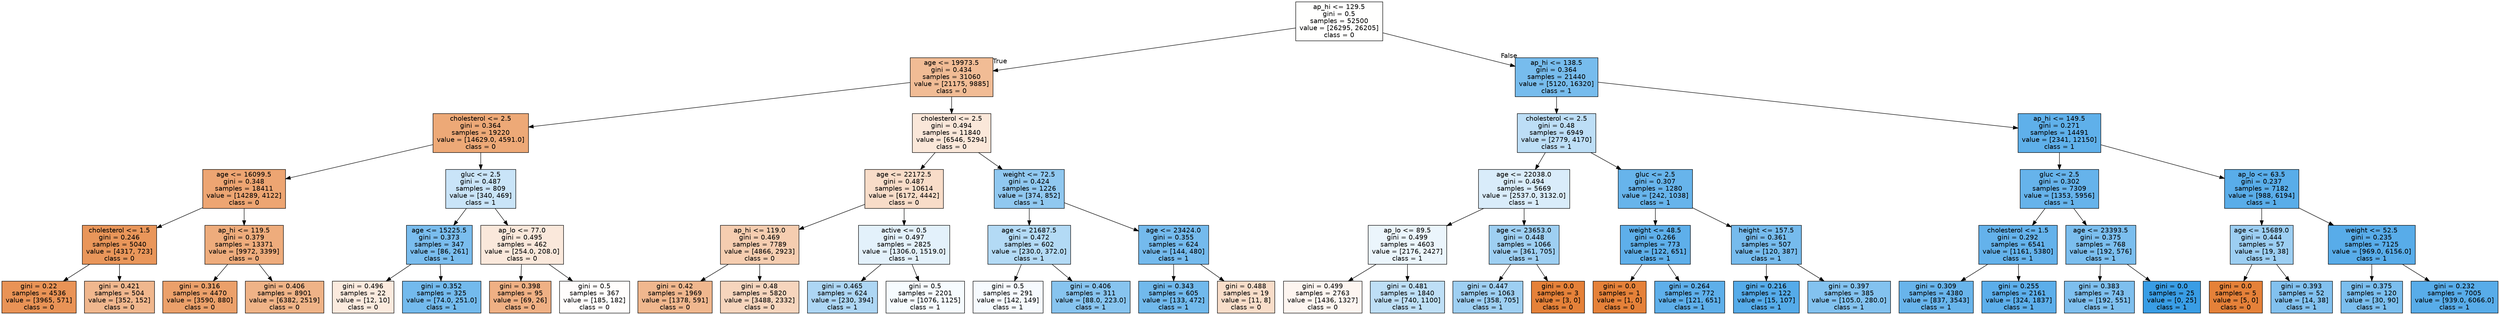 digraph Tree {
node [shape=box, style="filled", color="black", fontname="helvetica"] ;
edge [fontname="helvetica"] ;
0 [label="ap_hi <= 129.5\ngini = 0.5\nsamples = 52500\nvalue = [26295, 26205]\nclass = 0", fillcolor="#fffffe"] ;
1 [label="age <= 19973.5\ngini = 0.434\nsamples = 31060\nvalue = [21175, 9885]\nclass = 0", fillcolor="#f1bc95"] ;
0 -> 1 [labeldistance=2.5, labelangle=45, headlabel="True"] ;
2 [label="cholesterol <= 2.5\ngini = 0.364\nsamples = 19220\nvalue = [14629.0, 4591.0]\nclass = 0", fillcolor="#eda977"] ;
1 -> 2 ;
3 [label="age <= 16099.5\ngini = 0.348\nsamples = 18411\nvalue = [14289, 4122]\nclass = 0", fillcolor="#eda572"] ;
2 -> 3 ;
4 [label="cholesterol <= 1.5\ngini = 0.246\nsamples = 5040\nvalue = [4317, 723]\nclass = 0", fillcolor="#e9965a"] ;
3 -> 4 ;
5 [label="gini = 0.22\nsamples = 4536\nvalue = [3965, 571]\nclass = 0", fillcolor="#e99356"] ;
4 -> 5 ;
6 [label="gini = 0.421\nsamples = 504\nvalue = [352, 152]\nclass = 0", fillcolor="#f0b78e"] ;
4 -> 6 ;
7 [label="ap_hi <= 119.5\ngini = 0.379\nsamples = 13371\nvalue = [9972, 3399]\nclass = 0", fillcolor="#eeac7c"] ;
3 -> 7 ;
8 [label="gini = 0.316\nsamples = 4470\nvalue = [3590, 880]\nclass = 0", fillcolor="#eba06a"] ;
7 -> 8 ;
9 [label="gini = 0.406\nsamples = 8901\nvalue = [6382, 2519]\nclass = 0", fillcolor="#efb387"] ;
7 -> 9 ;
10 [label="gluc <= 2.5\ngini = 0.487\nsamples = 809\nvalue = [340, 469]\nclass = 1", fillcolor="#c9e4f8"] ;
2 -> 10 ;
11 [label="age <= 15225.5\ngini = 0.373\nsamples = 347\nvalue = [86, 261]\nclass = 1", fillcolor="#7abdee"] ;
10 -> 11 ;
12 [label="gini = 0.496\nsamples = 22\nvalue = [12, 10]\nclass = 0", fillcolor="#fbeade"] ;
11 -> 12 ;
13 [label="gini = 0.352\nsamples = 325\nvalue = [74.0, 251.0]\nclass = 1", fillcolor="#73baed"] ;
11 -> 13 ;
14 [label="ap_lo <= 77.0\ngini = 0.495\nsamples = 462\nvalue = [254.0, 208.0]\nclass = 0", fillcolor="#fae8db"] ;
10 -> 14 ;
15 [label="gini = 0.398\nsamples = 95\nvalue = [69, 26]\nclass = 0", fillcolor="#efb084"] ;
14 -> 15 ;
16 [label="gini = 0.5\nsamples = 367\nvalue = [185, 182]\nclass = 0", fillcolor="#fffdfc"] ;
14 -> 16 ;
17 [label="cholesterol <= 2.5\ngini = 0.494\nsamples = 11840\nvalue = [6546, 5294]\nclass = 0", fillcolor="#fae7d9"] ;
1 -> 17 ;
18 [label="age <= 22172.5\ngini = 0.487\nsamples = 10614\nvalue = [6172, 4442]\nclass = 0", fillcolor="#f8dcc8"] ;
17 -> 18 ;
19 [label="ap_hi <= 119.0\ngini = 0.469\nsamples = 7789\nvalue = [4866, 2923]\nclass = 0", fillcolor="#f5cdb0"] ;
18 -> 19 ;
20 [label="gini = 0.42\nsamples = 1969\nvalue = [1378, 591]\nclass = 0", fillcolor="#f0b78e"] ;
19 -> 20 ;
21 [label="gini = 0.48\nsamples = 5820\nvalue = [3488, 2332]\nclass = 0", fillcolor="#f6d5bd"] ;
19 -> 21 ;
22 [label="active <= 0.5\ngini = 0.497\nsamples = 2825\nvalue = [1306.0, 1519.0]\nclass = 1", fillcolor="#e3f1fb"] ;
18 -> 22 ;
23 [label="gini = 0.465\nsamples = 624\nvalue = [230, 394]\nclass = 1", fillcolor="#add6f4"] ;
22 -> 23 ;
24 [label="gini = 0.5\nsamples = 2201\nvalue = [1076, 1125]\nclass = 1", fillcolor="#f6fbfe"] ;
22 -> 24 ;
25 [label="weight <= 72.5\ngini = 0.424\nsamples = 1226\nvalue = [374, 852]\nclass = 1", fillcolor="#90c8f0"] ;
17 -> 25 ;
26 [label="age <= 21687.5\ngini = 0.472\nsamples = 602\nvalue = [230.0, 372.0]\nclass = 1", fillcolor="#b3daf5"] ;
25 -> 26 ;
27 [label="gini = 0.5\nsamples = 291\nvalue = [142, 149]\nclass = 1", fillcolor="#f6fafe"] ;
26 -> 27 ;
28 [label="gini = 0.406\nsamples = 311\nvalue = [88.0, 223.0]\nclass = 1", fillcolor="#87c4ef"] ;
26 -> 28 ;
29 [label="age <= 23424.0\ngini = 0.355\nsamples = 624\nvalue = [144, 480]\nclass = 1", fillcolor="#74baed"] ;
25 -> 29 ;
30 [label="gini = 0.343\nsamples = 605\nvalue = [133, 472]\nclass = 1", fillcolor="#71b9ec"] ;
29 -> 30 ;
31 [label="gini = 0.488\nsamples = 19\nvalue = [11, 8]\nclass = 0", fillcolor="#f8ddc9"] ;
29 -> 31 ;
32 [label="ap_hi <= 138.5\ngini = 0.364\nsamples = 21440\nvalue = [5120, 16320]\nclass = 1", fillcolor="#77bced"] ;
0 -> 32 [labeldistance=2.5, labelangle=-45, headlabel="False"] ;
33 [label="cholesterol <= 2.5\ngini = 0.48\nsamples = 6949\nvalue = [2779, 4170]\nclass = 1", fillcolor="#bddef6"] ;
32 -> 33 ;
34 [label="age <= 22038.0\ngini = 0.494\nsamples = 5669\nvalue = [2537.0, 3132.0]\nclass = 1", fillcolor="#d9ecfa"] ;
33 -> 34 ;
35 [label="ap_lo <= 89.5\ngini = 0.499\nsamples = 4603\nvalue = [2176, 2427]\nclass = 1", fillcolor="#ebf5fc"] ;
34 -> 35 ;
36 [label="gini = 0.499\nsamples = 2763\nvalue = [1436, 1327]\nclass = 0", fillcolor="#fdf5f0"] ;
35 -> 36 ;
37 [label="gini = 0.481\nsamples = 1840\nvalue = [740, 1100]\nclass = 1", fillcolor="#bedff6"] ;
35 -> 37 ;
38 [label="age <= 23653.0\ngini = 0.448\nsamples = 1066\nvalue = [361, 705]\nclass = 1", fillcolor="#9ecff2"] ;
34 -> 38 ;
39 [label="gini = 0.447\nsamples = 1063\nvalue = [358, 705]\nclass = 1", fillcolor="#9ecff2"] ;
38 -> 39 ;
40 [label="gini = 0.0\nsamples = 3\nvalue = [3, 0]\nclass = 0", fillcolor="#e58139"] ;
38 -> 40 ;
41 [label="gluc <= 2.5\ngini = 0.307\nsamples = 1280\nvalue = [242, 1038]\nclass = 1", fillcolor="#67b4eb"] ;
33 -> 41 ;
42 [label="weight <= 48.5\ngini = 0.266\nsamples = 773\nvalue = [122, 651]\nclass = 1", fillcolor="#5eafea"] ;
41 -> 42 ;
43 [label="gini = 0.0\nsamples = 1\nvalue = [1, 0]\nclass = 0", fillcolor="#e58139"] ;
42 -> 43 ;
44 [label="gini = 0.264\nsamples = 772\nvalue = [121, 651]\nclass = 1", fillcolor="#5eafea"] ;
42 -> 44 ;
45 [label="height <= 157.5\ngini = 0.361\nsamples = 507\nvalue = [120, 387]\nclass = 1", fillcolor="#76bbed"] ;
41 -> 45 ;
46 [label="gini = 0.216\nsamples = 122\nvalue = [15, 107]\nclass = 1", fillcolor="#55abe9"] ;
45 -> 46 ;
47 [label="gini = 0.397\nsamples = 385\nvalue = [105.0, 280.0]\nclass = 1", fillcolor="#83c2ef"] ;
45 -> 47 ;
48 [label="ap_hi <= 149.5\ngini = 0.271\nsamples = 14491\nvalue = [2341, 12150]\nclass = 1", fillcolor="#5fb0ea"] ;
32 -> 48 ;
49 [label="gluc <= 2.5\ngini = 0.302\nsamples = 7309\nvalue = [1353, 5956]\nclass = 1", fillcolor="#66b3eb"] ;
48 -> 49 ;
50 [label="cholesterol <= 1.5\ngini = 0.292\nsamples = 6541\nvalue = [1161, 5380]\nclass = 1", fillcolor="#64b2eb"] ;
49 -> 50 ;
51 [label="gini = 0.309\nsamples = 4380\nvalue = [837, 3543]\nclass = 1", fillcolor="#68b4eb"] ;
50 -> 51 ;
52 [label="gini = 0.255\nsamples = 2161\nvalue = [324, 1837]\nclass = 1", fillcolor="#5caeea"] ;
50 -> 52 ;
53 [label="age <= 23393.5\ngini = 0.375\nsamples = 768\nvalue = [192, 576]\nclass = 1", fillcolor="#7bbeee"] ;
49 -> 53 ;
54 [label="gini = 0.383\nsamples = 743\nvalue = [192, 551]\nclass = 1", fillcolor="#7ebfee"] ;
53 -> 54 ;
55 [label="gini = 0.0\nsamples = 25\nvalue = [0, 25]\nclass = 1", fillcolor="#399de5"] ;
53 -> 55 ;
56 [label="ap_lo <= 63.5\ngini = 0.237\nsamples = 7182\nvalue = [988, 6194]\nclass = 1", fillcolor="#59ade9"] ;
48 -> 56 ;
57 [label="age <= 15689.0\ngini = 0.444\nsamples = 57\nvalue = [19, 38]\nclass = 1", fillcolor="#9ccef2"] ;
56 -> 57 ;
58 [label="gini = 0.0\nsamples = 5\nvalue = [5, 0]\nclass = 0", fillcolor="#e58139"] ;
57 -> 58 ;
59 [label="gini = 0.393\nsamples = 52\nvalue = [14, 38]\nclass = 1", fillcolor="#82c1ef"] ;
57 -> 59 ;
60 [label="weight <= 52.5\ngini = 0.235\nsamples = 7125\nvalue = [969.0, 6156.0]\nclass = 1", fillcolor="#58ace9"] ;
56 -> 60 ;
61 [label="gini = 0.375\nsamples = 120\nvalue = [30, 90]\nclass = 1", fillcolor="#7bbeee"] ;
60 -> 61 ;
62 [label="gini = 0.232\nsamples = 7005\nvalue = [939.0, 6066.0]\nclass = 1", fillcolor="#58ace9"] ;
60 -> 62 ;
}